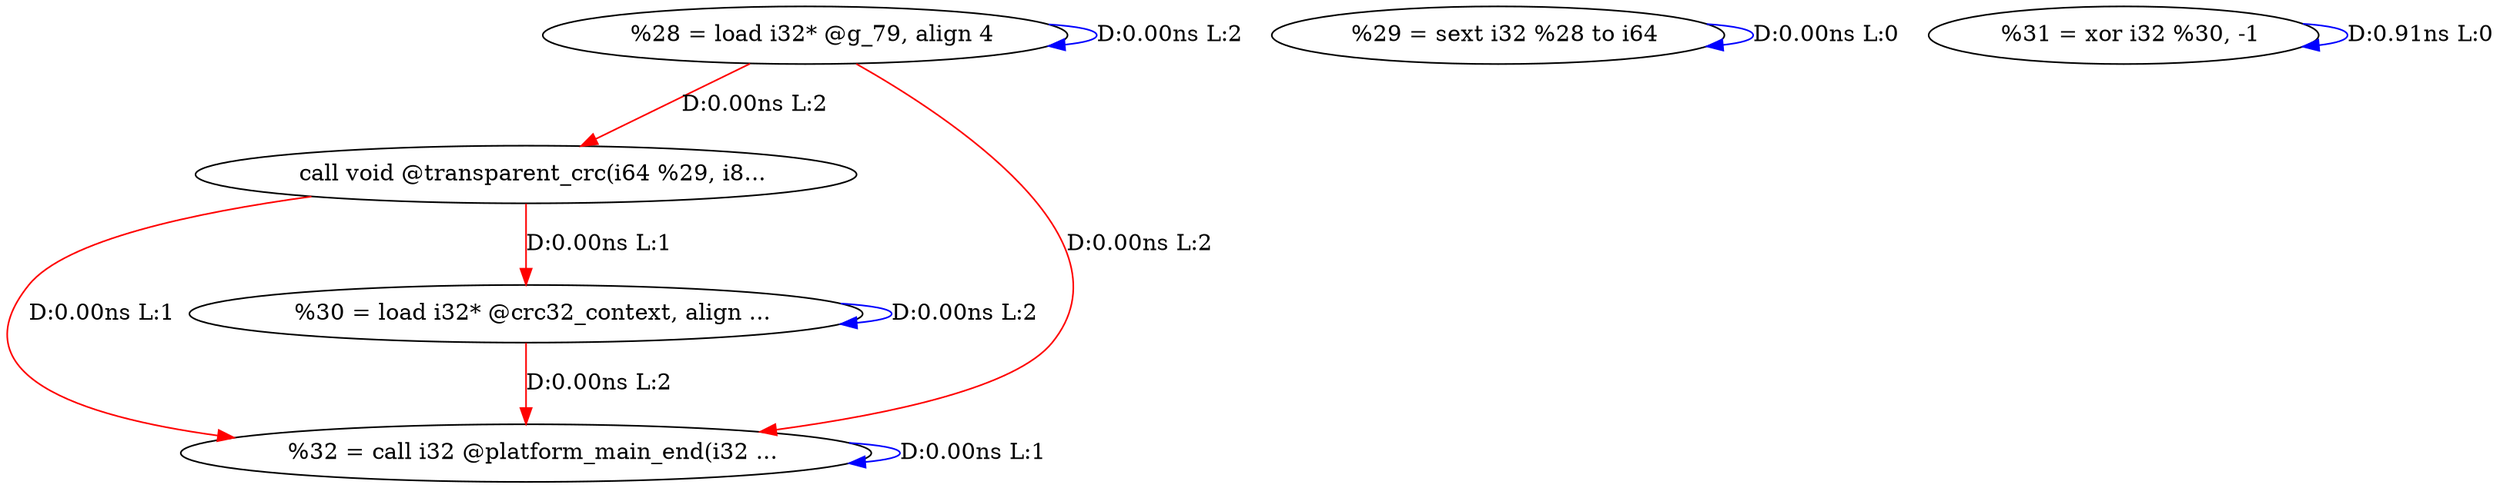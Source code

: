 digraph {
Node0x2bb0180[label="  %28 = load i32* @g_79, align 4"];
Node0x2bb0180 -> Node0x2bb0180[label="D:0.00ns L:2",color=blue];
Node0x2bb0340[label="  call void @transparent_crc(i64 %29, i8..."];
Node0x2bb0180 -> Node0x2bb0340[label="D:0.00ns L:2",color=red];
Node0x2bb05e0[label="  %32 = call i32 @platform_main_end(i32 ..."];
Node0x2bb0180 -> Node0x2bb05e0[label="D:0.00ns L:2",color=red];
Node0x2bb0260[label="  %29 = sext i32 %28 to i64"];
Node0x2bb0260 -> Node0x2bb0260[label="D:0.00ns L:0",color=blue];
Node0x2bb0420[label="  %30 = load i32* @crc32_context, align ..."];
Node0x2bb0340 -> Node0x2bb0420[label="D:0.00ns L:1",color=red];
Node0x2bb0340 -> Node0x2bb05e0[label="D:0.00ns L:1",color=red];
Node0x2bb0420 -> Node0x2bb0420[label="D:0.00ns L:2",color=blue];
Node0x2bb0420 -> Node0x2bb05e0[label="D:0.00ns L:2",color=red];
Node0x2bb0500[label="  %31 = xor i32 %30, -1"];
Node0x2bb0500 -> Node0x2bb0500[label="D:0.91ns L:0",color=blue];
Node0x2bb05e0 -> Node0x2bb05e0[label="D:0.00ns L:1",color=blue];
}
